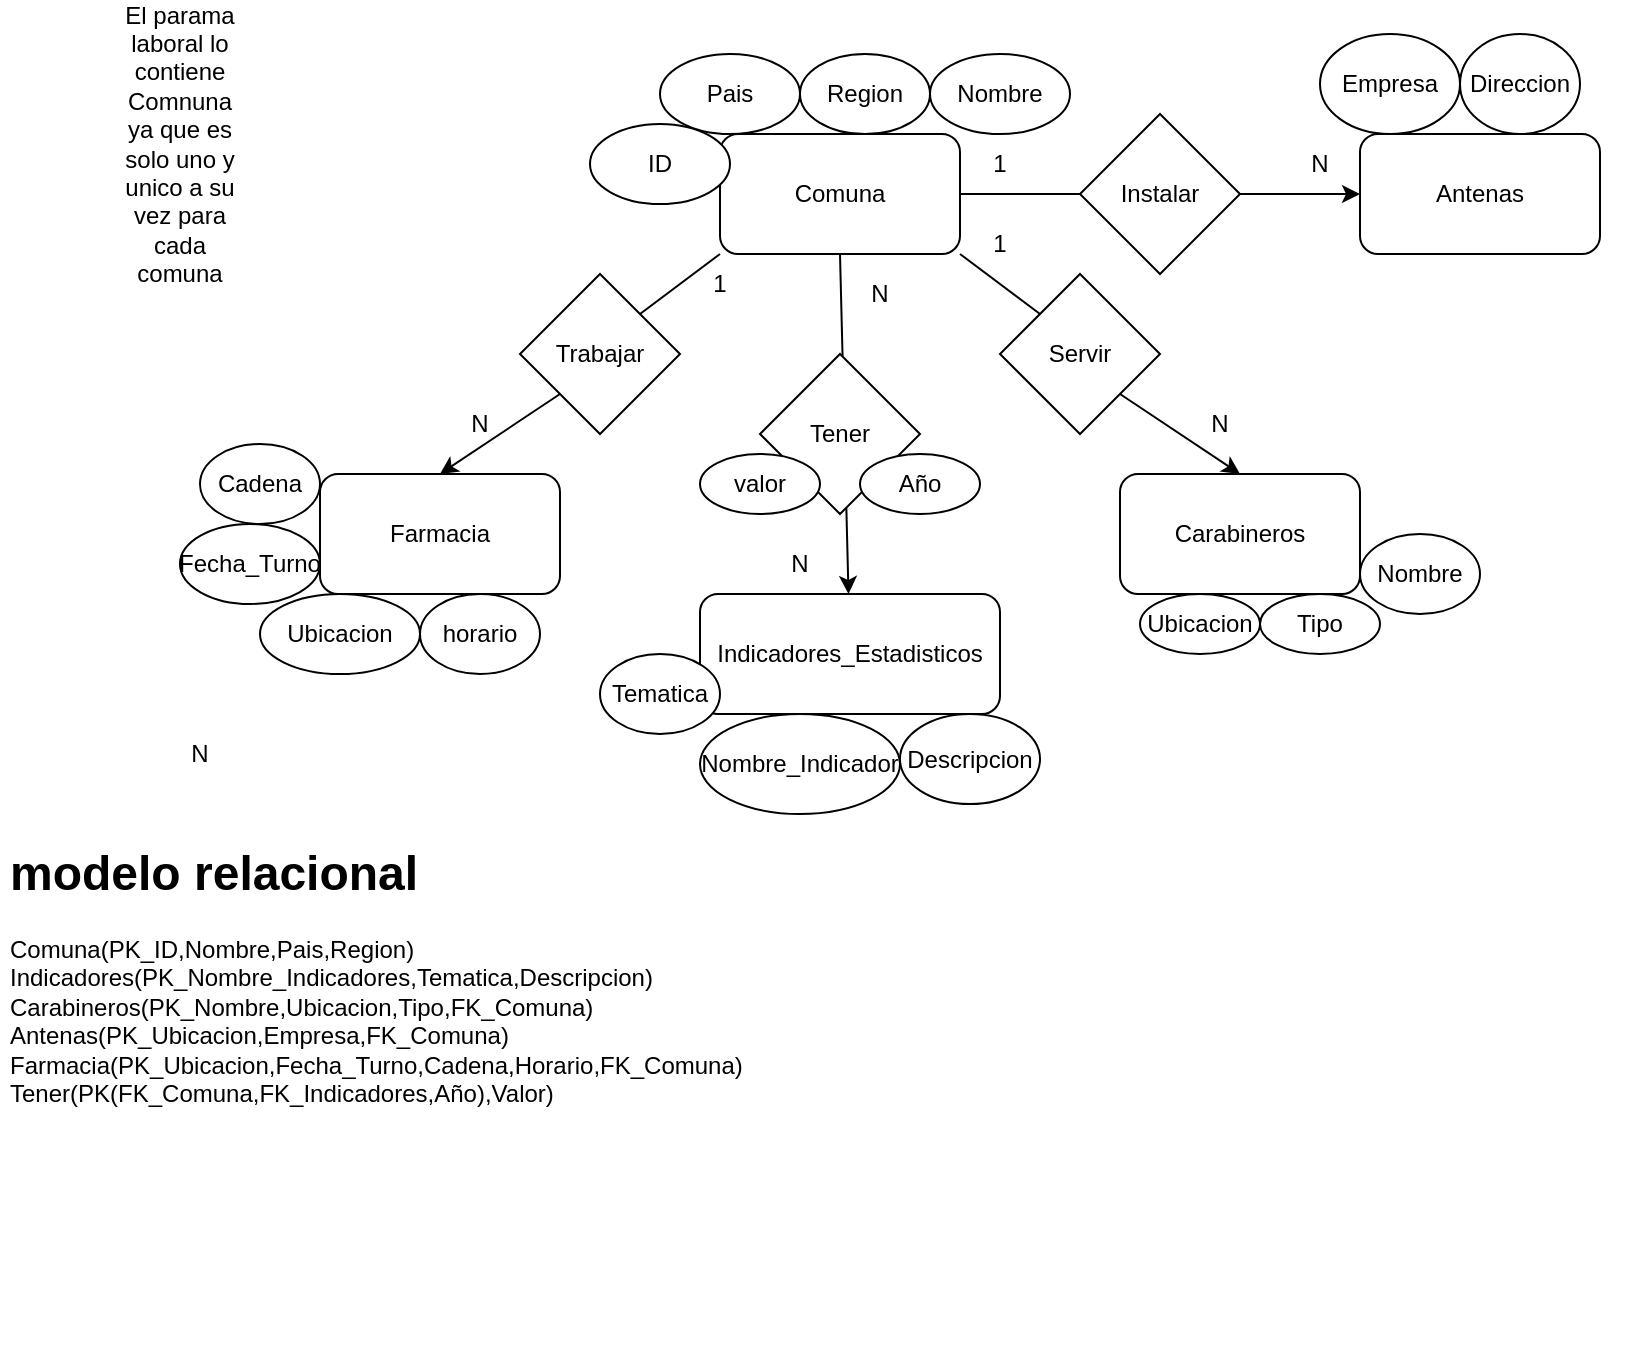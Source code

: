 <mxfile>
    <diagram id="k0Klt2_YZVX7qhWecQEq" name="Page-1">
        <mxGraphModel dx="957" dy="369" grid="1" gridSize="10" guides="1" tooltips="1" connect="1" arrows="1" fold="1" page="1" pageScale="1" pageWidth="850" pageHeight="1100" math="0" shadow="0">
            <root>
                <mxCell id="0"/>
                <mxCell id="1" parent="0"/>
                <mxCell id="12" style="edgeStyle=none;html=1;exitX=0.5;exitY=1;exitDx=0;exitDy=0;" parent="1" source="2" target="7" edge="1">
                    <mxGeometry relative="1" as="geometry"/>
                </mxCell>
                <mxCell id="13" style="edgeStyle=none;html=1;exitX=1;exitY=1;exitDx=0;exitDy=0;entryX=0.5;entryY=0;entryDx=0;entryDy=0;startArrow=none;" parent="1" source="23" target="10" edge="1">
                    <mxGeometry relative="1" as="geometry"/>
                </mxCell>
                <mxCell id="14" style="edgeStyle=none;html=1;exitX=0;exitY=1;exitDx=0;exitDy=0;entryX=0.5;entryY=0;entryDx=0;entryDy=0;startArrow=none;" parent="1" source="21" target="8" edge="1">
                    <mxGeometry relative="1" as="geometry"/>
                </mxCell>
                <mxCell id="16" style="edgeStyle=none;html=1;exitX=1;exitY=0.5;exitDx=0;exitDy=0;startArrow=none;" parent="1" source="28" target="11" edge="1">
                    <mxGeometry relative="1" as="geometry"/>
                </mxCell>
                <mxCell id="2" value="Comuna" style="rounded=1;whiteSpace=wrap;html=1;" parent="1" vertex="1">
                    <mxGeometry x="360" y="470" width="120" height="60" as="geometry"/>
                </mxCell>
                <mxCell id="7" value="Indicadores_Estadisticos" style="rounded=1;whiteSpace=wrap;html=1;" parent="1" vertex="1">
                    <mxGeometry x="350" y="700" width="150" height="60" as="geometry"/>
                </mxCell>
                <mxCell id="8" value="Farmacia" style="rounded=1;whiteSpace=wrap;html=1;" parent="1" vertex="1">
                    <mxGeometry x="160" y="640" width="120" height="60" as="geometry"/>
                </mxCell>
                <mxCell id="10" value="Carabineros" style="rounded=1;whiteSpace=wrap;html=1;" parent="1" vertex="1">
                    <mxGeometry x="560" y="640" width="120" height="60" as="geometry"/>
                </mxCell>
                <mxCell id="11" value="Antenas" style="rounded=1;whiteSpace=wrap;html=1;" parent="1" vertex="1">
                    <mxGeometry x="680" y="470" width="120" height="60" as="geometry"/>
                </mxCell>
                <mxCell id="17" value="ID" style="ellipse;whiteSpace=wrap;html=1;" parent="1" vertex="1">
                    <mxGeometry x="295" y="465" width="70" height="40" as="geometry"/>
                </mxCell>
                <mxCell id="18" value="Nombre" style="ellipse;whiteSpace=wrap;html=1;" parent="1" vertex="1">
                    <mxGeometry x="465" y="430" width="70" height="40" as="geometry"/>
                </mxCell>
                <mxCell id="19" value="Tipo" style="ellipse;whiteSpace=wrap;html=1;" parent="1" vertex="1">
                    <mxGeometry x="630" y="700" width="60" height="30" as="geometry"/>
                </mxCell>
                <mxCell id="20" value="Ubicacion" style="ellipse;whiteSpace=wrap;html=1;" parent="1" vertex="1">
                    <mxGeometry x="570" y="700" width="60" height="30" as="geometry"/>
                </mxCell>
                <mxCell id="22" value="Tener" style="rhombus;whiteSpace=wrap;html=1;" parent="1" vertex="1">
                    <mxGeometry x="380" y="580" width="80" height="80" as="geometry"/>
                </mxCell>
                <mxCell id="24" value="" style="edgeStyle=none;html=1;exitX=1;exitY=1;exitDx=0;exitDy=0;entryX=0;entryY=0;entryDx=0;entryDy=0;endArrow=none;" parent="1" source="2" target="23" edge="1">
                    <mxGeometry relative="1" as="geometry">
                        <mxPoint x="480" y="530" as="sourcePoint"/>
                        <mxPoint x="620" y="640" as="targetPoint"/>
                    </mxGeometry>
                </mxCell>
                <mxCell id="23" value="Servir" style="rhombus;whiteSpace=wrap;html=1;" parent="1" vertex="1">
                    <mxGeometry x="500" y="540" width="80" height="80" as="geometry"/>
                </mxCell>
                <mxCell id="25" value="" style="edgeStyle=none;html=1;exitX=0;exitY=1;exitDx=0;exitDy=0;entryX=1;entryY=0;entryDx=0;entryDy=0;endArrow=none;" parent="1" source="2" target="21" edge="1">
                    <mxGeometry relative="1" as="geometry">
                        <mxPoint x="360" y="530" as="sourcePoint"/>
                        <mxPoint x="220" y="640" as="targetPoint"/>
                    </mxGeometry>
                </mxCell>
                <mxCell id="21" value="Trabajar" style="rhombus;whiteSpace=wrap;html=1;rotation=0;" parent="1" vertex="1">
                    <mxGeometry x="260" y="540" width="80" height="80" as="geometry"/>
                </mxCell>
                <mxCell id="29" value="" style="edgeStyle=none;html=1;exitX=1;exitY=0.5;exitDx=0;exitDy=0;endArrow=none;" parent="1" source="2" target="28" edge="1">
                    <mxGeometry relative="1" as="geometry">
                        <mxPoint x="480" y="500" as="sourcePoint"/>
                        <mxPoint x="680" y="500" as="targetPoint"/>
                    </mxGeometry>
                </mxCell>
                <mxCell id="28" value="Instalar" style="rhombus;whiteSpace=wrap;html=1;" parent="1" vertex="1">
                    <mxGeometry x="540" y="460" width="80" height="80" as="geometry"/>
                </mxCell>
                <mxCell id="35" value="Empresa" style="ellipse;whiteSpace=wrap;html=1;" parent="1" vertex="1">
                    <mxGeometry x="660" y="420" width="70" height="50" as="geometry"/>
                </mxCell>
                <mxCell id="37" value="Direccion" style="ellipse;whiteSpace=wrap;html=1;" parent="1" vertex="1">
                    <mxGeometry x="730" y="420" width="60" height="50" as="geometry"/>
                </mxCell>
                <mxCell id="40" value="Ubicacion" style="ellipse;whiteSpace=wrap;html=1;" parent="1" vertex="1">
                    <mxGeometry x="130" y="700" width="80" height="40" as="geometry"/>
                </mxCell>
                <mxCell id="41" value="horario" style="ellipse;whiteSpace=wrap;html=1;" parent="1" vertex="1">
                    <mxGeometry x="210" y="700" width="60" height="40" as="geometry"/>
                </mxCell>
                <mxCell id="42" value="Fecha_Turno" style="ellipse;whiteSpace=wrap;html=1;" parent="1" vertex="1">
                    <mxGeometry x="90" y="665" width="70" height="40" as="geometry"/>
                </mxCell>
                <mxCell id="43" value="Nombre_Indicador" style="ellipse;whiteSpace=wrap;html=1;" parent="1" vertex="1">
                    <mxGeometry x="350" y="760" width="100" height="50" as="geometry"/>
                </mxCell>
                <mxCell id="44" value="Descripcion" style="ellipse;whiteSpace=wrap;html=1;" parent="1" vertex="1">
                    <mxGeometry x="450" y="760" width="70" height="45" as="geometry"/>
                </mxCell>
                <mxCell id="45" value="Tematica" style="ellipse;whiteSpace=wrap;html=1;" parent="1" vertex="1">
                    <mxGeometry x="300" y="730" width="60" height="40" as="geometry"/>
                </mxCell>
                <mxCell id="50" value="N" style="text;html=1;strokeColor=none;fillColor=none;align=center;verticalAlign=middle;whiteSpace=wrap;rounded=0;" parent="1" vertex="1">
                    <mxGeometry x="70" y="765" width="60" height="30" as="geometry"/>
                </mxCell>
                <mxCell id="53" value="N" style="text;html=1;strokeColor=none;fillColor=none;align=center;verticalAlign=middle;whiteSpace=wrap;rounded=0;" parent="1" vertex="1">
                    <mxGeometry x="370" y="670" width="60" height="30" as="geometry"/>
                </mxCell>
                <mxCell id="54" value="N" style="text;html=1;strokeColor=none;fillColor=none;align=center;verticalAlign=middle;whiteSpace=wrap;rounded=0;" parent="1" vertex="1">
                    <mxGeometry x="410" y="535" width="60" height="30" as="geometry"/>
                </mxCell>
                <mxCell id="56" value="valor" style="ellipse;whiteSpace=wrap;html=1;" parent="1" vertex="1">
                    <mxGeometry x="350" y="630" width="60" height="30" as="geometry"/>
                </mxCell>
                <mxCell id="57" value="Año" style="ellipse;whiteSpace=wrap;html=1;" parent="1" vertex="1">
                    <mxGeometry x="430" y="630" width="60" height="30" as="geometry"/>
                </mxCell>
                <mxCell id="60" value="1" style="text;html=1;strokeColor=none;fillColor=none;align=center;verticalAlign=middle;whiteSpace=wrap;rounded=0;" parent="1" vertex="1">
                    <mxGeometry x="470" y="510" width="60" height="30" as="geometry"/>
                </mxCell>
                <mxCell id="61" value="1" style="text;html=1;strokeColor=none;fillColor=none;align=center;verticalAlign=middle;whiteSpace=wrap;rounded=0;" parent="1" vertex="1">
                    <mxGeometry x="470" y="470" width="60" height="30" as="geometry"/>
                </mxCell>
                <mxCell id="63" value="1" style="text;html=1;strokeColor=none;fillColor=none;align=center;verticalAlign=middle;whiteSpace=wrap;rounded=0;" parent="1" vertex="1">
                    <mxGeometry x="330" y="530" width="60" height="30" as="geometry"/>
                </mxCell>
                <mxCell id="64" value="N" style="text;html=1;strokeColor=none;fillColor=none;align=center;verticalAlign=middle;whiteSpace=wrap;rounded=0;" parent="1" vertex="1">
                    <mxGeometry x="580" y="600" width="60" height="30" as="geometry"/>
                </mxCell>
                <mxCell id="65" value="N" style="text;html=1;strokeColor=none;fillColor=none;align=center;verticalAlign=middle;whiteSpace=wrap;rounded=0;" parent="1" vertex="1">
                    <mxGeometry x="630" y="470" width="60" height="30" as="geometry"/>
                </mxCell>
                <mxCell id="66" value="N" style="text;html=1;strokeColor=none;fillColor=none;align=center;verticalAlign=middle;whiteSpace=wrap;rounded=0;" parent="1" vertex="1">
                    <mxGeometry x="210" y="600" width="60" height="30" as="geometry"/>
                </mxCell>
                <mxCell id="72" value="&lt;h1&gt;modelo relacional&lt;/h1&gt;&lt;div&gt;Comuna(PK_ID,Nombre,Pais,Region&lt;span style=&quot;background-color: initial;&quot;&gt;)&lt;/span&gt;&lt;/div&gt;&lt;div&gt;Indicadores(PK_Nombre_Indicadores,Tematica,Descripcion)&lt;/div&gt;&lt;div&gt;Carabineros(PK_Nombre,Ubicacion,Tipo,FK_Comuna)&lt;/div&gt;&lt;div&gt;Antenas(PK_Ubicacion,Empresa,FK_Comuna)&lt;/div&gt;&lt;div&gt;Farmacia(PK_Ubicacion,Fecha_Turno,Cadena,Horario,FK_Comuna)&lt;/div&gt;&lt;div&gt;Tener(PK(FK_Comuna,FK_Indicadores,Año),Valor)&lt;/div&gt;&lt;div&gt;&lt;br&gt;&lt;/div&gt;" style="text;html=1;strokeColor=none;fillColor=none;spacing=5;spacingTop=-20;whiteSpace=wrap;overflow=hidden;rounded=0;" parent="1" vertex="1">
                    <mxGeometry y="820" width="820" height="260" as="geometry"/>
                </mxCell>
                <mxCell id="74" value="Region" style="ellipse;whiteSpace=wrap;html=1;" parent="1" vertex="1">
                    <mxGeometry x="400" y="430" width="65" height="40" as="geometry"/>
                </mxCell>
                <mxCell id="75" value="Pais" style="ellipse;whiteSpace=wrap;html=1;" parent="1" vertex="1">
                    <mxGeometry x="330" y="430" width="70" height="40" as="geometry"/>
                </mxCell>
                <mxCell id="77" value="Nombre" style="ellipse;whiteSpace=wrap;html=1;" parent="1" vertex="1">
                    <mxGeometry x="680" y="670" width="60" height="40" as="geometry"/>
                </mxCell>
                <mxCell id="82" value="El parama laboral lo contiene Comnuna ya que es solo uno y unico a su vez para cada comuna" style="text;html=1;strokeColor=none;fillColor=none;align=center;verticalAlign=middle;whiteSpace=wrap;rounded=0;" parent="1" vertex="1">
                    <mxGeometry x="60" y="460" width="60" height="30" as="geometry"/>
                </mxCell>
                <mxCell id="83" value="Cadena" style="ellipse;whiteSpace=wrap;html=1;" parent="1" vertex="1">
                    <mxGeometry x="100" y="625" width="60" height="40" as="geometry"/>
                </mxCell>
            </root>
        </mxGraphModel>
    </diagram>
</mxfile>